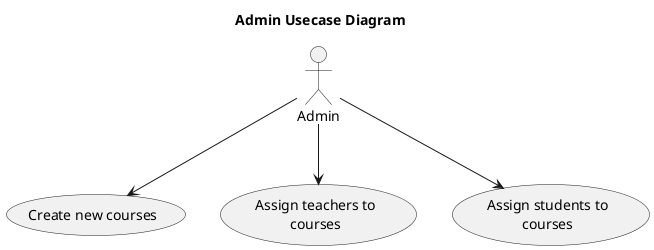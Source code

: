 @startuml
skinparam WrapWidth 150
title Admin Usecase Diagram
:Admin: as a
a --> (Create new courses)
a --> (Assign teachers to courses)
a --> (Assign students to courses)

'Admins can create courses
'Admins can assign teachers to courses
'Admins can assign students to courses
@enduml
